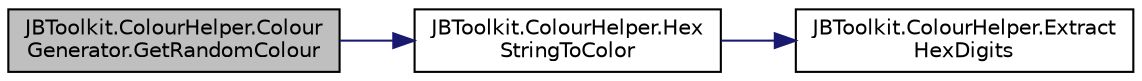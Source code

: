 digraph "JBToolkit.ColourHelper.ColourGenerator.GetRandomColour"
{
 // LATEX_PDF_SIZE
  edge [fontname="Helvetica",fontsize="10",labelfontname="Helvetica",labelfontsize="10"];
  node [fontname="Helvetica",fontsize="10",shape=record];
  rankdir="LR";
  Node1 [label="JBToolkit.ColourHelper.Colour\lGenerator.GetRandomColour",height=0.2,width=0.4,color="black", fillcolor="grey75", style="filled", fontcolor="black",tooltip=" "];
  Node1 -> Node2 [color="midnightblue",fontsize="10",style="solid",fontname="Helvetica"];
  Node2 [label="JBToolkit.ColourHelper.Hex\lStringToColor",height=0.2,width=0.4,color="black", fillcolor="white", style="filled",URL="$d8/d62/class_j_b_toolkit_1_1_colour_helper.html#a8f9f5252b34ac3aac424f98478cd6c35",tooltip="Color hex to System.Drawing.Color"];
  Node2 -> Node3 [color="midnightblue",fontsize="10",style="solid",fontname="Helvetica"];
  Node3 [label="JBToolkit.ColourHelper.Extract\lHexDigits",height=0.2,width=0.4,color="black", fillcolor="white", style="filled",URL="$d8/d62/class_j_b_toolkit_1_1_colour_helper.html#a62df29d9c1e844544f26ae211f9995a2",tooltip="Extract the hex color digits from a string"];
}
